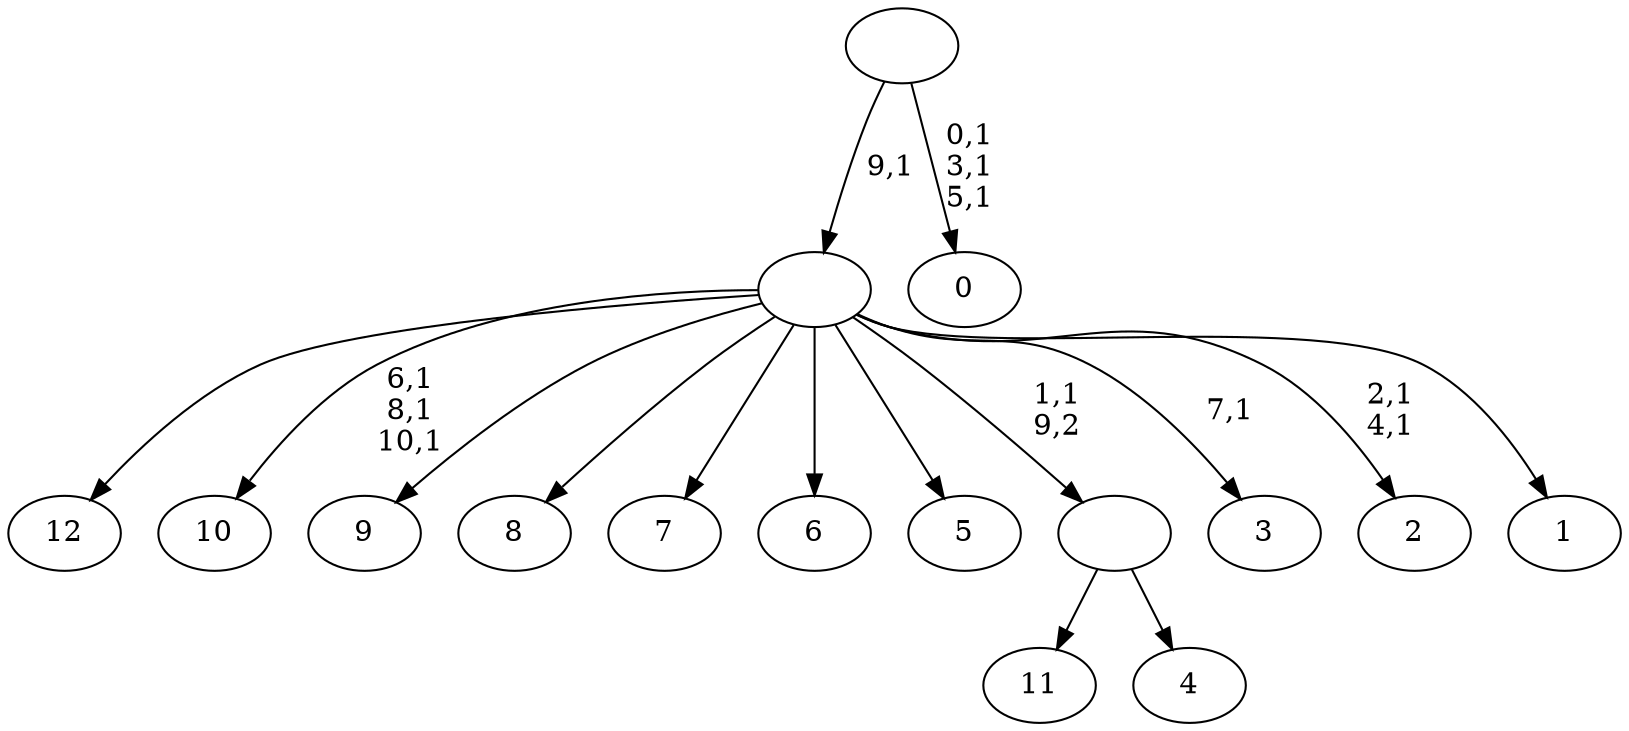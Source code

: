 digraph T {
	24 [label="12"]
	23 [label="11"]
	22 [label="10"]
	18 [label="9"]
	17 [label="8"]
	16 [label="7"]
	15 [label="6"]
	14 [label="5"]
	13 [label="4"]
	12 [label=""]
	11 [label="3"]
	9 [label="2"]
	6 [label="1"]
	5 [label=""]
	4 [label="0"]
	0 [label=""]
	12 -> 23 [label=""]
	12 -> 13 [label=""]
	5 -> 9 [label="2,1\n4,1"]
	5 -> 11 [label="7,1"]
	5 -> 22 [label="6,1\n8,1\n10,1"]
	5 -> 24 [label=""]
	5 -> 18 [label=""]
	5 -> 17 [label=""]
	5 -> 16 [label=""]
	5 -> 15 [label=""]
	5 -> 14 [label=""]
	5 -> 12 [label="1,1\n9,2"]
	5 -> 6 [label=""]
	0 -> 4 [label="0,1\n3,1\n5,1"]
	0 -> 5 [label="9,1"]
}
